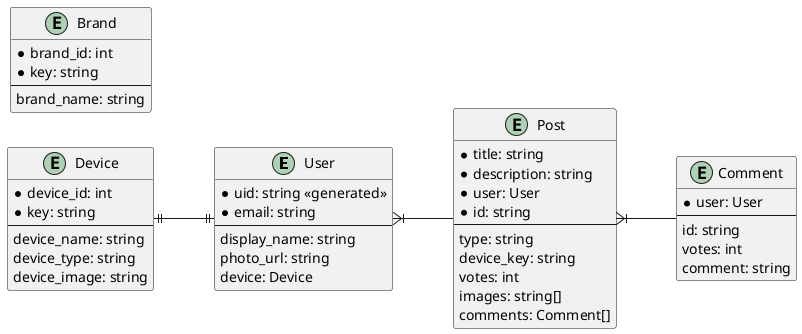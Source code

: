 @startuml entityDiagram

left to right direction

entity User {
  * uid: string <<generated>>
  * email: string
  ---
  display_name: string
  photo_url: string
  device: Device
}

entity Post {
  * title: string
  * description: string
  * user: User
  * id: string
  ---
  type: string
  device_key: string
  votes: int
  images: string[]
  comments: Comment[]
}

entity Comment {
  * user: User
  ---
  id: string
  votes: int
  comment: string
}

entity Device {
  * device_id: int
  * key: string
  ---
  device_name: string
  device_type: string
  device_image: string
}

entity Brand {
  * brand_id: int
  * key: string
  ---
  brand_name: string
}

Device ||--|| User
User }|-- Post
Post }|-- Comment

@enduml
